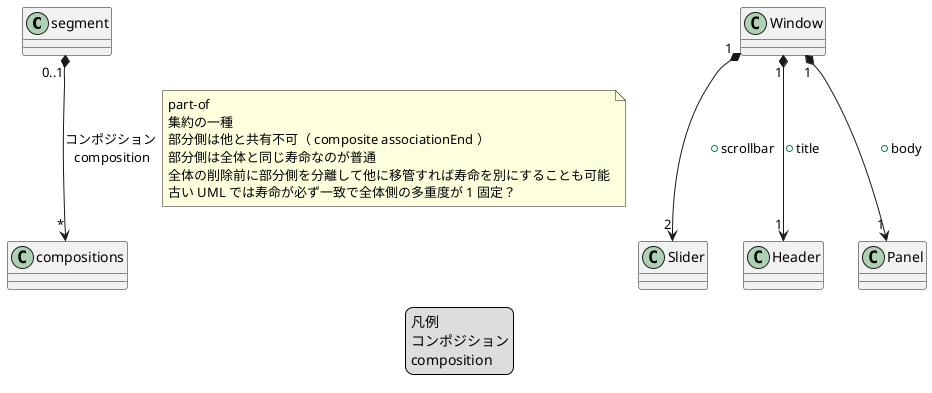 @startuml
/'
"segment" "0..1" *--> "*" "compositions" : "コンポジション\n composition"
'/
legend
凡例
コンポジション
composition
endlegend

"segment" "0..1" *--> "*" "compositions" : "コンポジション\n composition"
note right on link
part-of
集約の一種
部分側は他と共有不可（ composite associationEnd ）
部分側は全体と同じ寿命なのが普通
全体の削除前に部分側を分離して他に移管すれば寿命を別にすることも可能
古い UML では寿命が必ず一致で全体側の多重度が 1 固定？
end note

"Window" "1" *--> "2" "Slider" : "+scrollbar"
"Window" "1" *--> "1" "Header" : "+title"
"Window" "1" *--> "1" "Panel" : "+body"


@enduml
